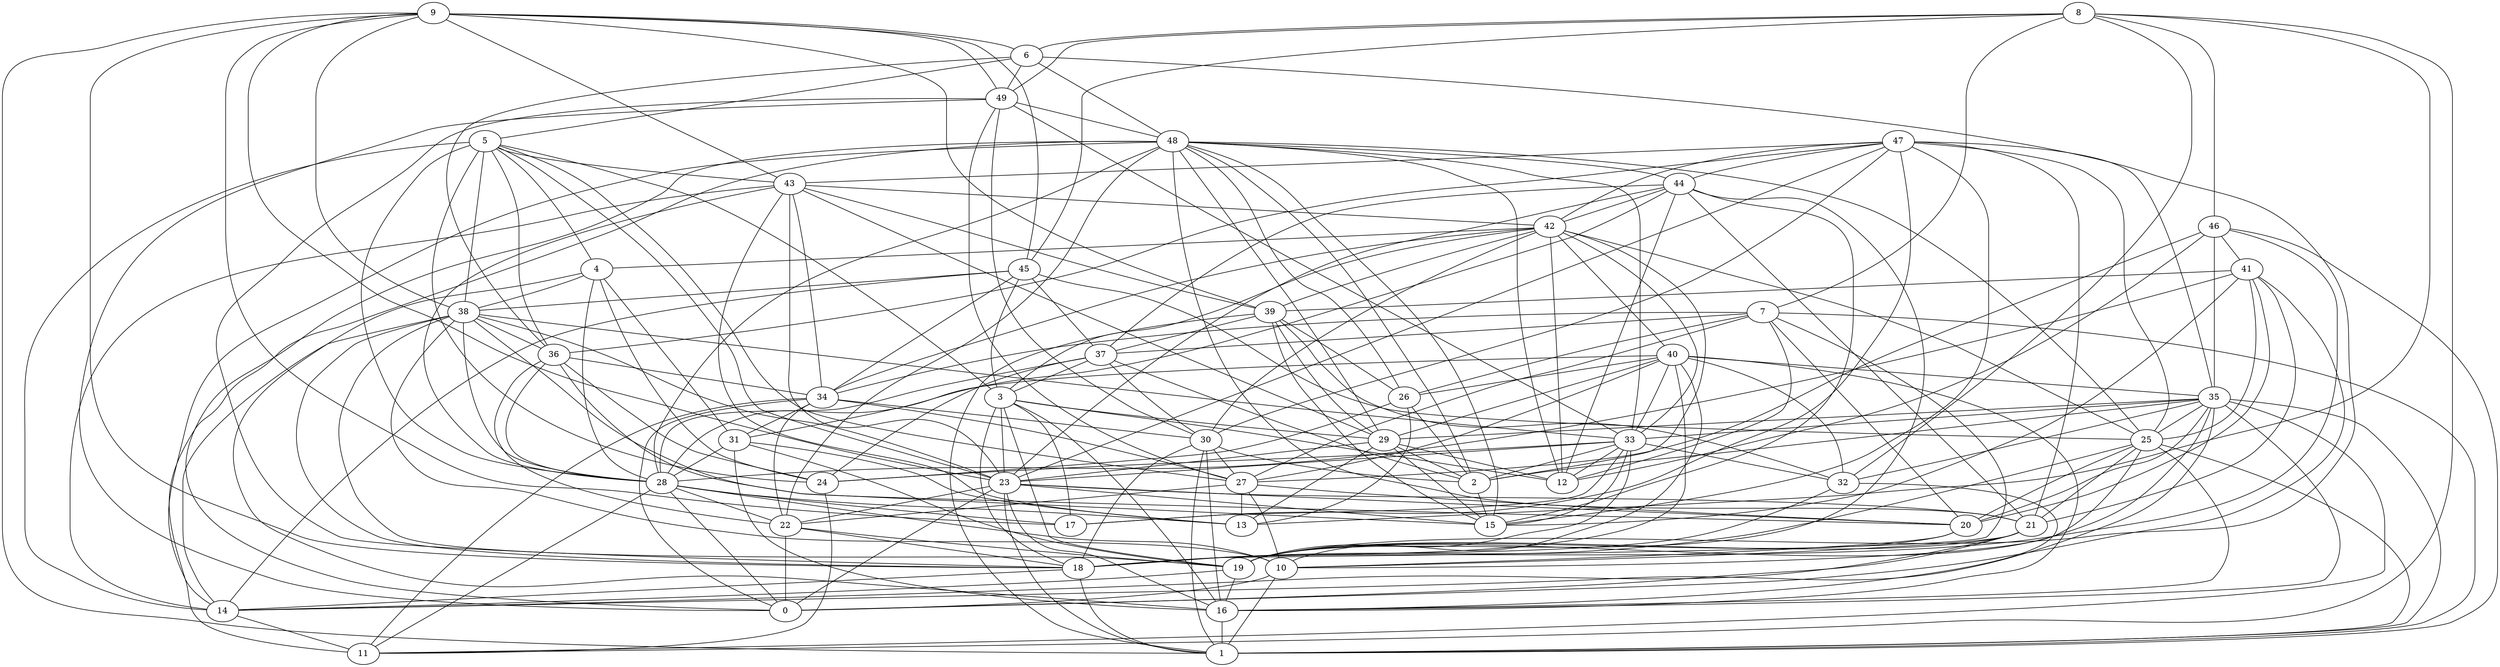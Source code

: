 digraph GG_graph {

subgraph G_graph {
edge [color = black]
"29" -> "12" [dir = none]
"29" -> "23" [dir = none]
"2" -> "15" [dir = none]
"25" -> "1" [dir = none]
"25" -> "21" [dir = none]
"25" -> "16" [dir = none]
"38" -> "23" [dir = none]
"38" -> "33" [dir = none]
"38" -> "18" [dir = none]
"38" -> "10" [dir = none]
"46" -> "18" [dir = none]
"46" -> "41" [dir = none]
"26" -> "2" [dir = none]
"44" -> "37" [dir = none]
"44" -> "19" [dir = none]
"34" -> "22" [dir = none]
"37" -> "30" [dir = none]
"37" -> "28" [dir = none]
"37" -> "3" [dir = none]
"8" -> "6" [dir = none]
"8" -> "49" [dir = none]
"8" -> "45" [dir = none]
"7" -> "34" [dir = none]
"7" -> "27" [dir = none]
"39" -> "29" [dir = none]
"39" -> "15" [dir = none]
"39" -> "32" [dir = none]
"39" -> "1" [dir = none]
"39" -> "37" [dir = none]
"39" -> "26" [dir = none]
"20" -> "10" [dir = none]
"23" -> "0" [dir = none]
"23" -> "22" [dir = none]
"23" -> "16" [dir = none]
"21" -> "10" [dir = none]
"21" -> "0" [dir = none]
"21" -> "19" [dir = none]
"42" -> "3" [dir = none]
"42" -> "12" [dir = none]
"42" -> "34" [dir = none]
"49" -> "0" [dir = none]
"49" -> "48" [dir = none]
"43" -> "29" [dir = none]
"43" -> "42" [dir = none]
"5" -> "23" [dir = none]
"5" -> "43" [dir = none]
"31" -> "28" [dir = none]
"31" -> "13" [dir = none]
"33" -> "19" [dir = none]
"33" -> "12" [dir = none]
"33" -> "24" [dir = none]
"33" -> "23" [dir = none]
"19" -> "16" [dir = none]
"19" -> "14" [dir = none]
"4" -> "16" [dir = none]
"4" -> "38" [dir = none]
"4" -> "31" [dir = none]
"22" -> "19" [dir = none]
"36" -> "24" [dir = none]
"36" -> "22" [dir = none]
"9" -> "23" [dir = none]
"9" -> "39" [dir = none]
"9" -> "17" [dir = none]
"48" -> "14" [dir = none]
"48" -> "15" [dir = none]
"48" -> "0" [dir = none]
"48" -> "29" [dir = none]
"48" -> "33" [dir = none]
"48" -> "44" [dir = none]
"48" -> "12" [dir = none]
"48" -> "22" [dir = none]
"48" -> "2" [dir = none]
"48" -> "28" [dir = none]
"47" -> "43" [dir = none]
"47" -> "30" [dir = none]
"47" -> "36" [dir = none]
"27" -> "22" [dir = none]
"27" -> "13" [dir = none]
"35" -> "11" [dir = none]
"35" -> "32" [dir = none]
"35" -> "25" [dir = none]
"35" -> "1" [dir = none]
"6" -> "5" [dir = none]
"6" -> "49" [dir = none]
"45" -> "37" [dir = none]
"3" -> "16" [dir = none]
"30" -> "2" [dir = none]
"30" -> "18" [dir = none]
"30" -> "1" [dir = none]
"41" -> "21" [dir = none]
"41" -> "20" [dir = none]
"41" -> "39" [dir = none]
"28" -> "13" [dir = none]
"28" -> "22" [dir = none]
"28" -> "17" [dir = none]
"28" -> "11" [dir = none]
"40" -> "29" [dir = none]
"40" -> "28" [dir = none]
"46" -> "27" [dir = none]
"31" -> "16" [dir = none]
"35" -> "14" [dir = none]
"26" -> "13" [dir = none]
"41" -> "25" [dir = none]
"40" -> "26" [dir = none]
"23" -> "20" [dir = none]
"27" -> "20" [dir = none]
"5" -> "3" [dir = none]
"29" -> "2" [dir = none]
"31" -> "19" [dir = none]
"9" -> "43" [dir = none]
"43" -> "23" [dir = none]
"37" -> "2" [dir = none]
"48" -> "26" [dir = none]
"45" -> "25" [dir = none]
"44" -> "12" [dir = none]
"24" -> "11" [dir = none]
"33" -> "2" [dir = none]
"7" -> "1" [dir = none]
"8" -> "32" [dir = none]
"6" -> "19" [dir = none]
"3" -> "18" [dir = none]
"45" -> "38" [dir = none]
"38" -> "14" [dir = none]
"29" -> "13" [dir = none]
"4" -> "24" [dir = none]
"43" -> "28" [dir = none]
"9" -> "49" [dir = none]
"49" -> "33" [dir = none]
"38" -> "28" [dir = none]
"44" -> "15" [dir = none]
"8" -> "13" [dir = none]
"5" -> "14" [dir = none]
"48" -> "21" [dir = none]
"4" -> "28" [dir = none]
"42" -> "30" [dir = none]
"26" -> "24" [dir = none]
"25" -> "20" [dir = none]
"32" -> "16" [dir = none]
"46" -> "1" [dir = none]
"3" -> "19" [dir = none]
"45" -> "3" [dir = none]
"33" -> "32" [dir = none]
"45" -> "34" [dir = none]
"42" -> "25" [dir = none]
"40" -> "33" [dir = none]
"3" -> "17" [dir = none]
"44" -> "42" [dir = none]
"36" -> "15" [dir = none]
"47" -> "23" [dir = none]
"35" -> "2" [dir = none]
"5" -> "4" [dir = none]
"5" -> "24" [dir = none]
"34" -> "31" [dir = none]
"48" -> "11" [dir = none]
"40" -> "10" [dir = none]
"5" -> "38" [dir = none]
"27" -> "10" [dir = none]
"5" -> "36" [dir = none]
"47" -> "21" [dir = none]
"36" -> "28" [dir = none]
"22" -> "18" [dir = none]
"47" -> "25" [dir = none]
"47" -> "17" [dir = none]
"35" -> "33" [dir = none]
"34" -> "0" [dir = none]
"5" -> "27" [dir = none]
"34" -> "11" [dir = none]
"6" -> "36" [dir = none]
"16" -> "1" [dir = none]
"49" -> "30" [dir = none]
"10" -> "0" [dir = none]
"18" -> "14" [dir = none]
"22" -> "0" [dir = none]
"41" -> "15" [dir = none]
"23" -> "21" [dir = none]
"42" -> "33" [dir = none]
"28" -> "0" [dir = none]
"33" -> "15" [dir = none]
"40" -> "16" [dir = none]
"49" -> "27" [dir = none]
"40" -> "35" [dir = none]
"44" -> "21" [dir = none]
"45" -> "14" [dir = none]
"47" -> "35" [dir = none]
"7" -> "37" [dir = none]
"34" -> "30" [dir = none]
"8" -> "11" [dir = none]
"36" -> "34" [dir = none]
"23" -> "15" [dir = none]
"29" -> "15" [dir = none]
"9" -> "18" [dir = none]
"3" -> "12" [dir = none]
"23" -> "1" [dir = none]
"40" -> "18" [dir = none]
"28" -> "10" [dir = none]
"25" -> "10" [dir = none]
"6" -> "48" [dir = none]
"42" -> "39" [dir = none]
"8" -> "46" [dir = none]
"21" -> "14" [dir = none]
"43" -> "34" [dir = none]
"30" -> "27" [dir = none]
"46" -> "12" [dir = none]
"47" -> "15" [dir = none]
"7" -> "12" [dir = none]
"10" -> "1" [dir = none]
"3" -> "29" [dir = none]
"40" -> "32" [dir = none]
"49" -> "18" [dir = none]
"3" -> "23" [dir = none]
"44" -> "23" [dir = none]
"7" -> "18" [dir = none]
"38" -> "19" [dir = none]
"8" -> "7" [dir = none]
"41" -> "0" [dir = none]
"35" -> "16" [dir = none]
"7" -> "26" [dir = none]
"43" -> "39" [dir = none]
"18" -> "1" [dir = none]
"37" -> "24" [dir = none]
"42" -> "4" [dir = none]
"47" -> "44" [dir = none]
"9" -> "6" [dir = none]
"46" -> "35" [dir = none]
"5" -> "28" [dir = none]
"38" -> "20" [dir = none]
"32" -> "18" [dir = none]
"41" -> "28" [dir = none]
"30" -> "16" [dir = none]
"20" -> "19" [dir = none]
"33" -> "17" [dir = none]
"14" -> "11" [dir = none]
"48" -> "25" [dir = none]
"7" -> "20" [dir = none]
"47" -> "42" [dir = none]
"40" -> "27" [dir = none]
"35" -> "20" [dir = none]
"38" -> "36" [dir = none]
"25" -> "18" [dir = none]
"42" -> "40" [dir = none]
"9" -> "1" [dir = none]
"35" -> "29" [dir = none]
"43" -> "14" [dir = none]
"43" -> "13" [dir = none]
"34" -> "27" [dir = none]
"9" -> "45" [dir = none]
"35" -> "19" [dir = none]
"9" -> "38" [dir = none]
"44" -> "31" [dir = none]
"42" -> "2" [dir = none]
}

}
